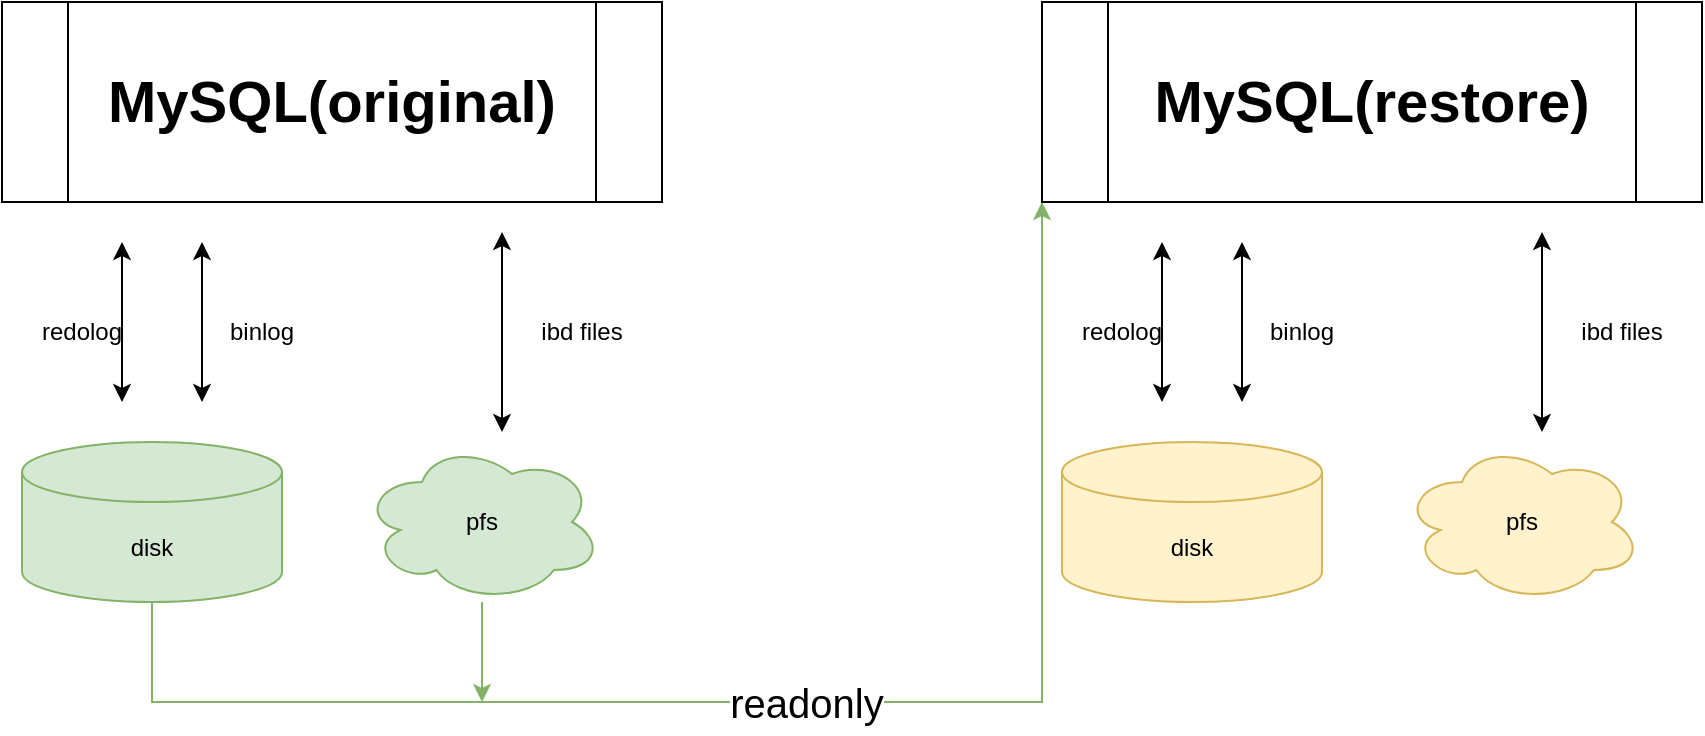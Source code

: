 <mxfile version="20.3.2" type="github">
  <diagram id="JDAgu7CtYTzbDPVyKARE" name="Page-1">
    <mxGraphModel dx="1422" dy="697" grid="1" gridSize="10" guides="1" tooltips="1" connect="1" arrows="1" fold="1" page="1" pageScale="1" pageWidth="3300" pageHeight="4681" math="0" shadow="0">
      <root>
        <mxCell id="0" />
        <mxCell id="1" parent="0" />
        <mxCell id="5B7Q1g4kLcetVFQa_htC-23" style="edgeStyle=orthogonalEdgeStyle;rounded=0;orthogonalLoop=1;jettySize=auto;html=1;entryX=0;entryY=1;entryDx=0;entryDy=0;fontSize=29;fillColor=#d5e8d4;strokeColor=#82b366;" edge="1" parent="1" source="5B7Q1g4kLcetVFQa_htC-1" target="5B7Q1g4kLcetVFQa_htC-13">
          <mxGeometry relative="1" as="geometry">
            <Array as="points">
              <mxPoint x="255" y="450" />
              <mxPoint x="700" y="450" />
            </Array>
          </mxGeometry>
        </mxCell>
        <mxCell id="5B7Q1g4kLcetVFQa_htC-25" value="&lt;font style=&quot;font-size: 20px;&quot;&gt;readonly&lt;/font&gt;" style="edgeLabel;html=1;align=center;verticalAlign=middle;resizable=0;points=[];fontSize=29;" vertex="1" connectable="0" parent="5B7Q1g4kLcetVFQa_htC-23">
          <mxGeometry x="0.012" y="2" relative="1" as="geometry">
            <mxPoint as="offset" />
          </mxGeometry>
        </mxCell>
        <mxCell id="5B7Q1g4kLcetVFQa_htC-1" value="disk" style="shape=cylinder3;whiteSpace=wrap;html=1;boundedLbl=1;backgroundOutline=1;size=15;fillColor=#d5e8d4;strokeColor=#82b366;" vertex="1" parent="1">
          <mxGeometry x="190" y="320" width="130" height="80" as="geometry" />
        </mxCell>
        <mxCell id="5B7Q1g4kLcetVFQa_htC-2" value="&lt;b style=&quot;line-height: 1.6;&quot;&gt;&lt;font style=&quot;font-size: 29px;&quot;&gt;MySQL(original)&lt;/font&gt;&lt;/b&gt;" style="shape=process;whiteSpace=wrap;html=1;backgroundOutline=1;" vertex="1" parent="1">
          <mxGeometry x="180" y="100" width="330" height="100" as="geometry" />
        </mxCell>
        <mxCell id="5B7Q1g4kLcetVFQa_htC-5" value="" style="endArrow=classic;startArrow=classic;html=1;rounded=0;" edge="1" parent="1">
          <mxGeometry width="50" height="50" relative="1" as="geometry">
            <mxPoint x="240" y="300" as="sourcePoint" />
            <mxPoint x="240" y="220" as="targetPoint" />
          </mxGeometry>
        </mxCell>
        <mxCell id="5B7Q1g4kLcetVFQa_htC-6" value="redolog" style="text;html=1;strokeColor=none;fillColor=none;align=center;verticalAlign=middle;whiteSpace=wrap;rounded=0;" vertex="1" parent="1">
          <mxGeometry x="190" y="250" width="60" height="30" as="geometry" />
        </mxCell>
        <mxCell id="5B7Q1g4kLcetVFQa_htC-7" value="" style="endArrow=classic;startArrow=classic;html=1;rounded=0;" edge="1" parent="1">
          <mxGeometry width="50" height="50" relative="1" as="geometry">
            <mxPoint x="280" y="300" as="sourcePoint" />
            <mxPoint x="280" y="220" as="targetPoint" />
          </mxGeometry>
        </mxCell>
        <mxCell id="5B7Q1g4kLcetVFQa_htC-8" value="binlog" style="text;html=1;strokeColor=none;fillColor=none;align=center;verticalAlign=middle;whiteSpace=wrap;rounded=0;" vertex="1" parent="1">
          <mxGeometry x="280" y="250" width="60" height="30" as="geometry" />
        </mxCell>
        <mxCell id="5B7Q1g4kLcetVFQa_htC-24" style="edgeStyle=orthogonalEdgeStyle;rounded=0;orthogonalLoop=1;jettySize=auto;html=1;fontSize=29;fillColor=#d5e8d4;strokeColor=#82b366;" edge="1" parent="1" source="5B7Q1g4kLcetVFQa_htC-9">
          <mxGeometry relative="1" as="geometry">
            <mxPoint x="420" y="450" as="targetPoint" />
          </mxGeometry>
        </mxCell>
        <mxCell id="5B7Q1g4kLcetVFQa_htC-9" value="pfs" style="ellipse;shape=cloud;whiteSpace=wrap;html=1;fillColor=#d5e8d4;strokeColor=#82b366;" vertex="1" parent="1">
          <mxGeometry x="360" y="320" width="120" height="80" as="geometry" />
        </mxCell>
        <mxCell id="5B7Q1g4kLcetVFQa_htC-10" value="" style="endArrow=classic;startArrow=classic;html=1;rounded=0;" edge="1" parent="1">
          <mxGeometry width="50" height="50" relative="1" as="geometry">
            <mxPoint x="430" y="315" as="sourcePoint" />
            <mxPoint x="430" y="215" as="targetPoint" />
          </mxGeometry>
        </mxCell>
        <mxCell id="5B7Q1g4kLcetVFQa_htC-11" value="ibd files" style="text;html=1;strokeColor=none;fillColor=none;align=center;verticalAlign=middle;whiteSpace=wrap;rounded=0;" vertex="1" parent="1">
          <mxGeometry x="440" y="250" width="60" height="30" as="geometry" />
        </mxCell>
        <mxCell id="5B7Q1g4kLcetVFQa_htC-12" value="disk" style="shape=cylinder3;whiteSpace=wrap;html=1;boundedLbl=1;backgroundOutline=1;size=15;fillColor=#fff2cc;strokeColor=#d6b656;" vertex="1" parent="1">
          <mxGeometry x="710" y="320" width="130" height="80" as="geometry" />
        </mxCell>
        <mxCell id="5B7Q1g4kLcetVFQa_htC-13" value="&lt;b style=&quot;line-height: 1.6;&quot;&gt;&lt;font style=&quot;font-size: 29px;&quot;&gt;MySQL(restore)&lt;/font&gt;&lt;/b&gt;" style="shape=process;whiteSpace=wrap;html=1;backgroundOutline=1;" vertex="1" parent="1">
          <mxGeometry x="700" y="100" width="330" height="100" as="geometry" />
        </mxCell>
        <mxCell id="5B7Q1g4kLcetVFQa_htC-14" value="" style="endArrow=classic;startArrow=classic;html=1;rounded=0;" edge="1" parent="1">
          <mxGeometry width="50" height="50" relative="1" as="geometry">
            <mxPoint x="760" y="300" as="sourcePoint" />
            <mxPoint x="760" y="220" as="targetPoint" />
          </mxGeometry>
        </mxCell>
        <mxCell id="5B7Q1g4kLcetVFQa_htC-15" value="redolog" style="text;html=1;strokeColor=none;fillColor=none;align=center;verticalAlign=middle;whiteSpace=wrap;rounded=0;" vertex="1" parent="1">
          <mxGeometry x="710" y="250" width="60" height="30" as="geometry" />
        </mxCell>
        <mxCell id="5B7Q1g4kLcetVFQa_htC-16" value="" style="endArrow=classic;startArrow=classic;html=1;rounded=0;" edge="1" parent="1">
          <mxGeometry width="50" height="50" relative="1" as="geometry">
            <mxPoint x="800" y="300" as="sourcePoint" />
            <mxPoint x="800" y="220" as="targetPoint" />
          </mxGeometry>
        </mxCell>
        <mxCell id="5B7Q1g4kLcetVFQa_htC-17" value="binlog" style="text;html=1;strokeColor=none;fillColor=none;align=center;verticalAlign=middle;whiteSpace=wrap;rounded=0;" vertex="1" parent="1">
          <mxGeometry x="800" y="250" width="60" height="30" as="geometry" />
        </mxCell>
        <mxCell id="5B7Q1g4kLcetVFQa_htC-18" value="pfs" style="ellipse;shape=cloud;whiteSpace=wrap;html=1;fillColor=#fff2cc;strokeColor=#d6b656;" vertex="1" parent="1">
          <mxGeometry x="880" y="320" width="120" height="80" as="geometry" />
        </mxCell>
        <mxCell id="5B7Q1g4kLcetVFQa_htC-19" value="" style="endArrow=classic;startArrow=classic;html=1;rounded=0;" edge="1" parent="1">
          <mxGeometry width="50" height="50" relative="1" as="geometry">
            <mxPoint x="950" y="315" as="sourcePoint" />
            <mxPoint x="950" y="215" as="targetPoint" />
          </mxGeometry>
        </mxCell>
        <mxCell id="5B7Q1g4kLcetVFQa_htC-20" value="ibd files" style="text;html=1;strokeColor=none;fillColor=none;align=center;verticalAlign=middle;whiteSpace=wrap;rounded=0;" vertex="1" parent="1">
          <mxGeometry x="960" y="250" width="60" height="30" as="geometry" />
        </mxCell>
      </root>
    </mxGraphModel>
  </diagram>
</mxfile>
